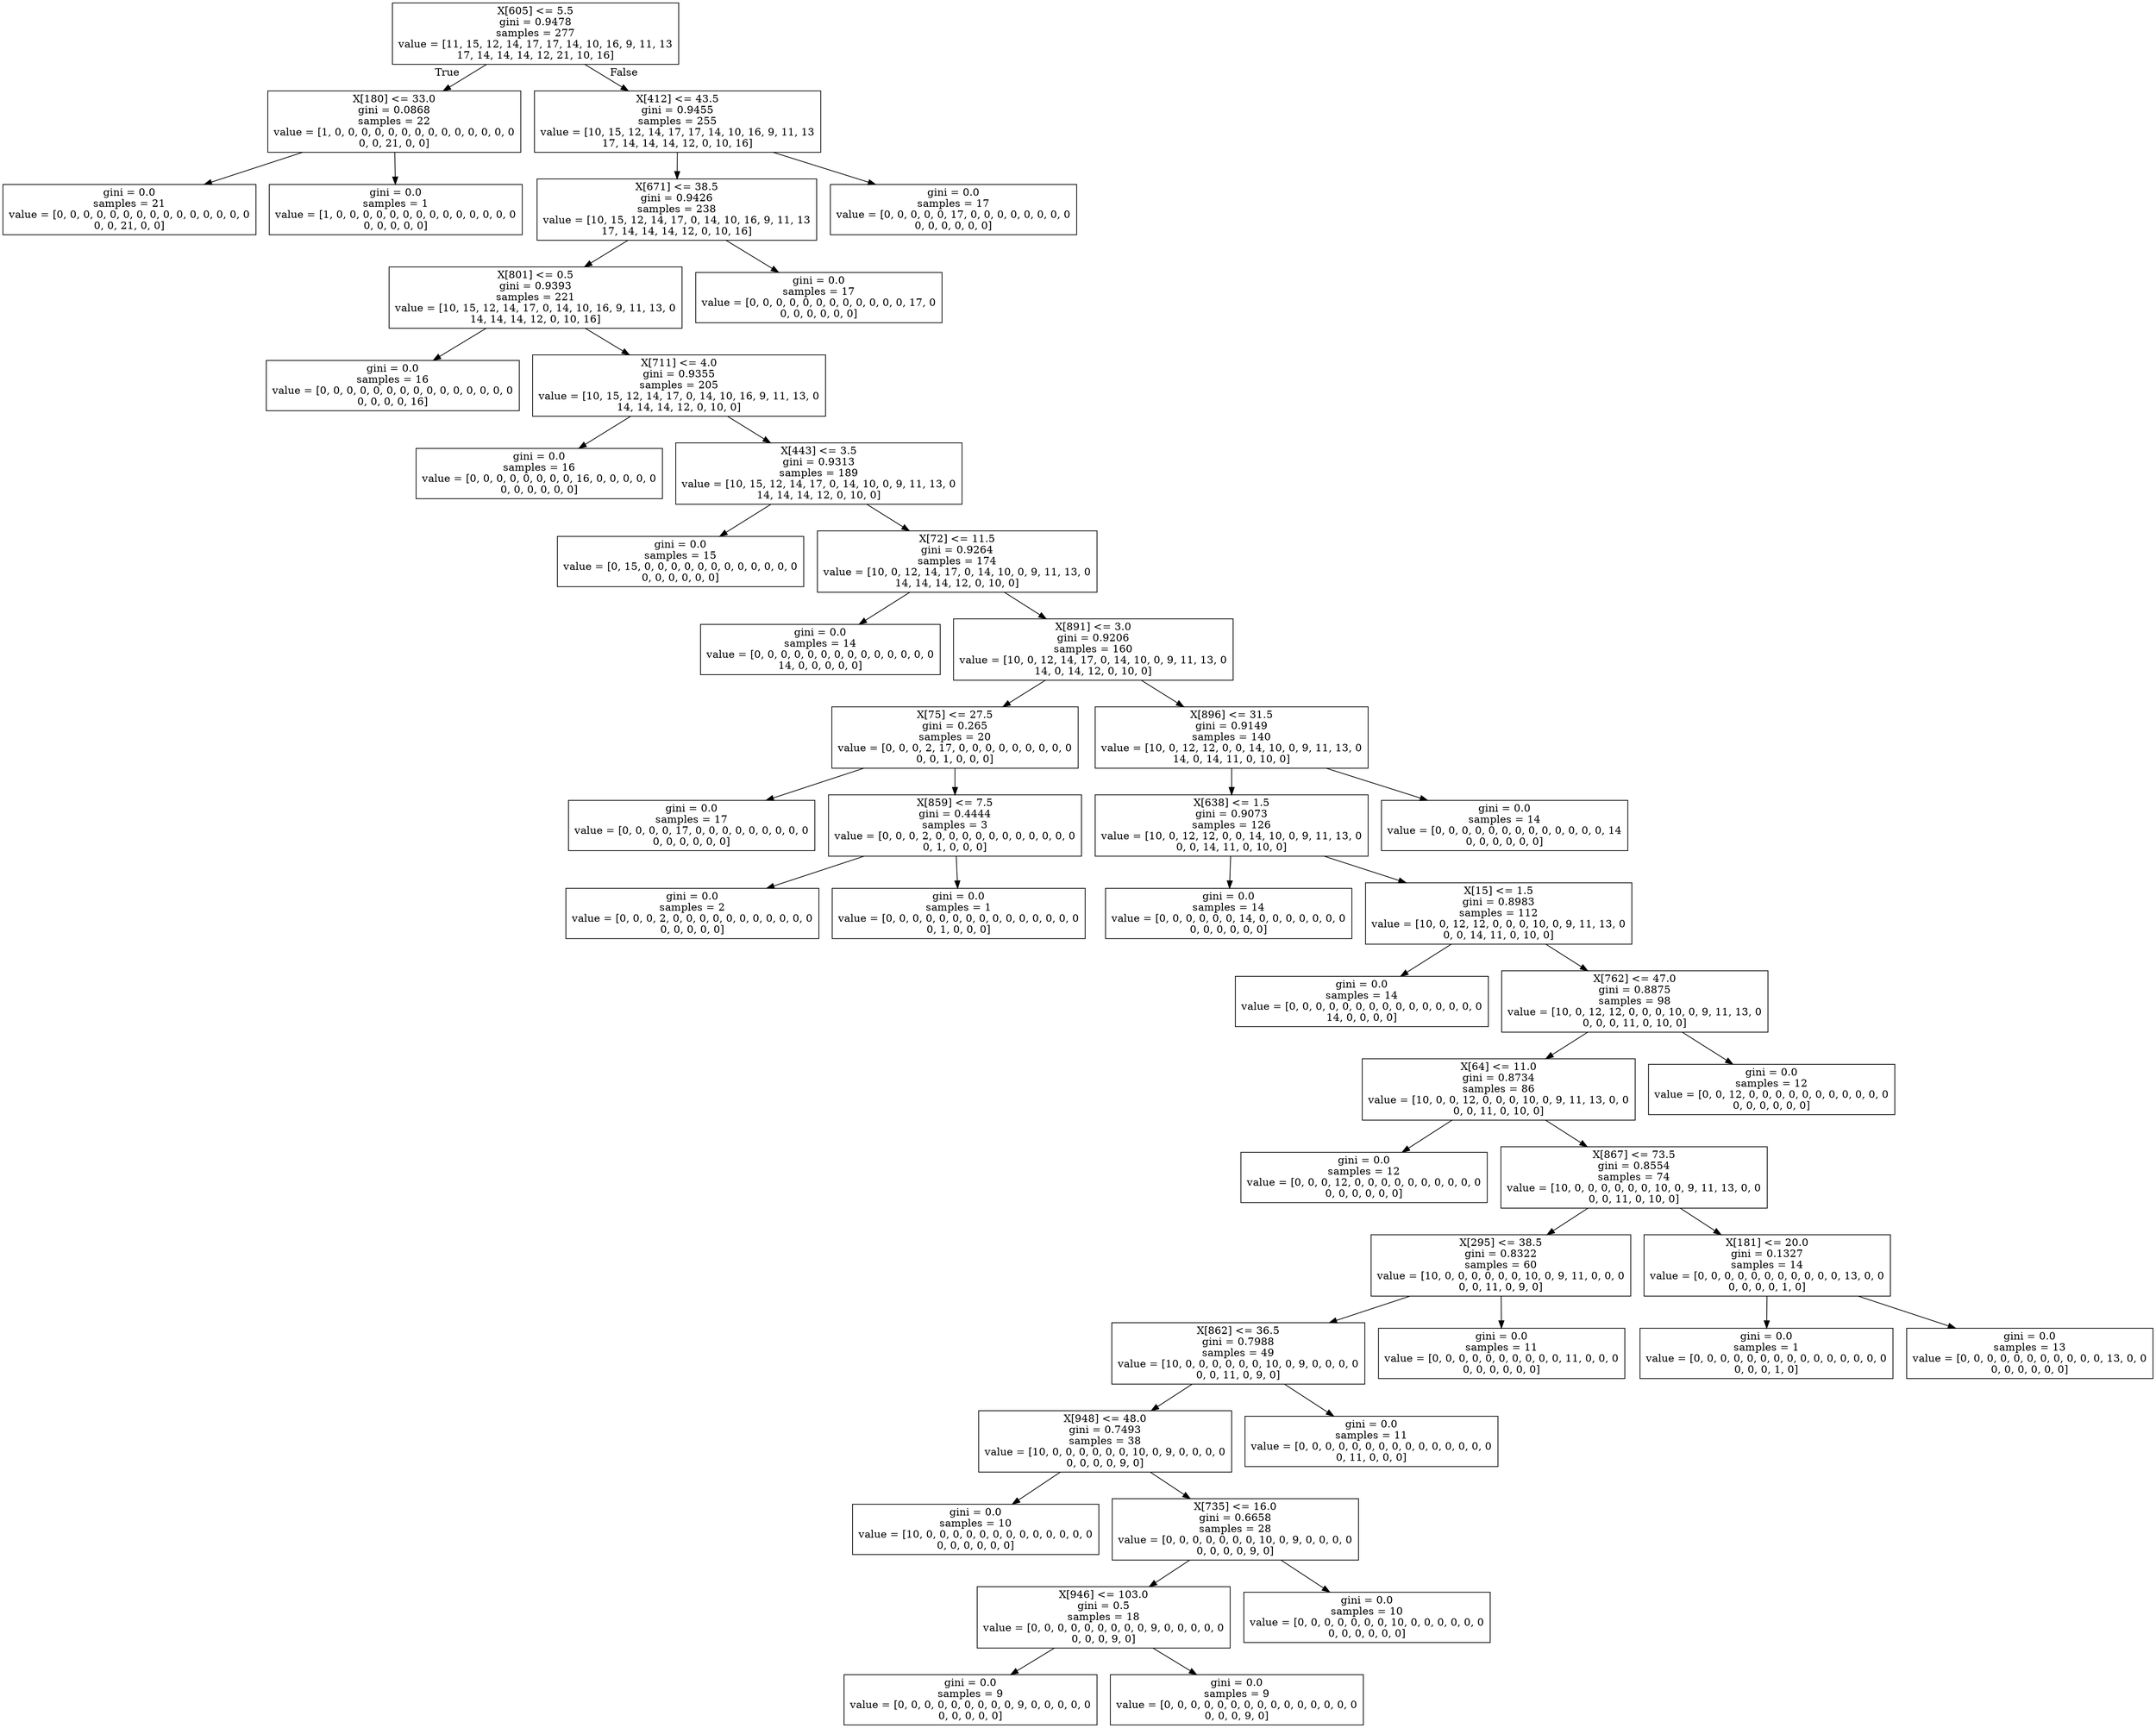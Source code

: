 digraph Tree {
node [shape=box] ;
0 [label="X[605] <= 5.5\ngini = 0.9478\nsamples = 277\nvalue = [11, 15, 12, 14, 17, 17, 14, 10, 16, 9, 11, 13\n17, 14, 14, 14, 12, 21, 10, 16]"] ;
1 [label="X[180] <= 33.0\ngini = 0.0868\nsamples = 22\nvalue = [1, 0, 0, 0, 0, 0, 0, 0, 0, 0, 0, 0, 0, 0, 0\n0, 0, 21, 0, 0]"] ;
0 -> 1 [labeldistance=2.5, labelangle=45, headlabel="True"] ;
2 [label="gini = 0.0\nsamples = 21\nvalue = [0, 0, 0, 0, 0, 0, 0, 0, 0, 0, 0, 0, 0, 0, 0\n0, 0, 21, 0, 0]"] ;
1 -> 2 ;
3 [label="gini = 0.0\nsamples = 1\nvalue = [1, 0, 0, 0, 0, 0, 0, 0, 0, 0, 0, 0, 0, 0, 0\n0, 0, 0, 0, 0]"] ;
1 -> 3 ;
4 [label="X[412] <= 43.5\ngini = 0.9455\nsamples = 255\nvalue = [10, 15, 12, 14, 17, 17, 14, 10, 16, 9, 11, 13\n17, 14, 14, 14, 12, 0, 10, 16]"] ;
0 -> 4 [labeldistance=2.5, labelangle=-45, headlabel="False"] ;
5 [label="X[671] <= 38.5\ngini = 0.9426\nsamples = 238\nvalue = [10, 15, 12, 14, 17, 0, 14, 10, 16, 9, 11, 13\n17, 14, 14, 14, 12, 0, 10, 16]"] ;
4 -> 5 ;
6 [label="X[801] <= 0.5\ngini = 0.9393\nsamples = 221\nvalue = [10, 15, 12, 14, 17, 0, 14, 10, 16, 9, 11, 13, 0\n14, 14, 14, 12, 0, 10, 16]"] ;
5 -> 6 ;
7 [label="gini = 0.0\nsamples = 16\nvalue = [0, 0, 0, 0, 0, 0, 0, 0, 0, 0, 0, 0, 0, 0, 0\n0, 0, 0, 0, 16]"] ;
6 -> 7 ;
8 [label="X[711] <= 4.0\ngini = 0.9355\nsamples = 205\nvalue = [10, 15, 12, 14, 17, 0, 14, 10, 16, 9, 11, 13, 0\n14, 14, 14, 12, 0, 10, 0]"] ;
6 -> 8 ;
9 [label="gini = 0.0\nsamples = 16\nvalue = [0, 0, 0, 0, 0, 0, 0, 0, 16, 0, 0, 0, 0, 0\n0, 0, 0, 0, 0, 0]"] ;
8 -> 9 ;
10 [label="X[443] <= 3.5\ngini = 0.9313\nsamples = 189\nvalue = [10, 15, 12, 14, 17, 0, 14, 10, 0, 9, 11, 13, 0\n14, 14, 14, 12, 0, 10, 0]"] ;
8 -> 10 ;
11 [label="gini = 0.0\nsamples = 15\nvalue = [0, 15, 0, 0, 0, 0, 0, 0, 0, 0, 0, 0, 0, 0\n0, 0, 0, 0, 0, 0]"] ;
10 -> 11 ;
12 [label="X[72] <= 11.5\ngini = 0.9264\nsamples = 174\nvalue = [10, 0, 12, 14, 17, 0, 14, 10, 0, 9, 11, 13, 0\n14, 14, 14, 12, 0, 10, 0]"] ;
10 -> 12 ;
13 [label="gini = 0.0\nsamples = 14\nvalue = [0, 0, 0, 0, 0, 0, 0, 0, 0, 0, 0, 0, 0, 0\n14, 0, 0, 0, 0, 0]"] ;
12 -> 13 ;
14 [label="X[891] <= 3.0\ngini = 0.9206\nsamples = 160\nvalue = [10, 0, 12, 14, 17, 0, 14, 10, 0, 9, 11, 13, 0\n14, 0, 14, 12, 0, 10, 0]"] ;
12 -> 14 ;
15 [label="X[75] <= 27.5\ngini = 0.265\nsamples = 20\nvalue = [0, 0, 0, 2, 17, 0, 0, 0, 0, 0, 0, 0, 0, 0\n0, 0, 1, 0, 0, 0]"] ;
14 -> 15 ;
16 [label="gini = 0.0\nsamples = 17\nvalue = [0, 0, 0, 0, 17, 0, 0, 0, 0, 0, 0, 0, 0, 0\n0, 0, 0, 0, 0, 0]"] ;
15 -> 16 ;
17 [label="X[859] <= 7.5\ngini = 0.4444\nsamples = 3\nvalue = [0, 0, 0, 2, 0, 0, 0, 0, 0, 0, 0, 0, 0, 0, 0\n0, 1, 0, 0, 0]"] ;
15 -> 17 ;
18 [label="gini = 0.0\nsamples = 2\nvalue = [0, 0, 0, 2, 0, 0, 0, 0, 0, 0, 0, 0, 0, 0, 0\n0, 0, 0, 0, 0]"] ;
17 -> 18 ;
19 [label="gini = 0.0\nsamples = 1\nvalue = [0, 0, 0, 0, 0, 0, 0, 0, 0, 0, 0, 0, 0, 0, 0\n0, 1, 0, 0, 0]"] ;
17 -> 19 ;
20 [label="X[896] <= 31.5\ngini = 0.9149\nsamples = 140\nvalue = [10, 0, 12, 12, 0, 0, 14, 10, 0, 9, 11, 13, 0\n14, 0, 14, 11, 0, 10, 0]"] ;
14 -> 20 ;
21 [label="X[638] <= 1.5\ngini = 0.9073\nsamples = 126\nvalue = [10, 0, 12, 12, 0, 0, 14, 10, 0, 9, 11, 13, 0\n0, 0, 14, 11, 0, 10, 0]"] ;
20 -> 21 ;
22 [label="gini = 0.0\nsamples = 14\nvalue = [0, 0, 0, 0, 0, 0, 14, 0, 0, 0, 0, 0, 0, 0\n0, 0, 0, 0, 0, 0]"] ;
21 -> 22 ;
23 [label="X[15] <= 1.5\ngini = 0.8983\nsamples = 112\nvalue = [10, 0, 12, 12, 0, 0, 0, 10, 0, 9, 11, 13, 0\n0, 0, 14, 11, 0, 10, 0]"] ;
21 -> 23 ;
24 [label="gini = 0.0\nsamples = 14\nvalue = [0, 0, 0, 0, 0, 0, 0, 0, 0, 0, 0, 0, 0, 0, 0\n14, 0, 0, 0, 0]"] ;
23 -> 24 ;
25 [label="X[762] <= 47.0\ngini = 0.8875\nsamples = 98\nvalue = [10, 0, 12, 12, 0, 0, 0, 10, 0, 9, 11, 13, 0\n0, 0, 0, 11, 0, 10, 0]"] ;
23 -> 25 ;
26 [label="X[64] <= 11.0\ngini = 0.8734\nsamples = 86\nvalue = [10, 0, 0, 12, 0, 0, 0, 10, 0, 9, 11, 13, 0, 0\n0, 0, 11, 0, 10, 0]"] ;
25 -> 26 ;
27 [label="gini = 0.0\nsamples = 12\nvalue = [0, 0, 0, 12, 0, 0, 0, 0, 0, 0, 0, 0, 0, 0\n0, 0, 0, 0, 0, 0]"] ;
26 -> 27 ;
28 [label="X[867] <= 73.5\ngini = 0.8554\nsamples = 74\nvalue = [10, 0, 0, 0, 0, 0, 0, 10, 0, 9, 11, 13, 0, 0\n0, 0, 11, 0, 10, 0]"] ;
26 -> 28 ;
29 [label="X[295] <= 38.5\ngini = 0.8322\nsamples = 60\nvalue = [10, 0, 0, 0, 0, 0, 0, 10, 0, 9, 11, 0, 0, 0\n0, 0, 11, 0, 9, 0]"] ;
28 -> 29 ;
30 [label="X[862] <= 36.5\ngini = 0.7988\nsamples = 49\nvalue = [10, 0, 0, 0, 0, 0, 0, 10, 0, 9, 0, 0, 0, 0\n0, 0, 11, 0, 9, 0]"] ;
29 -> 30 ;
31 [label="X[948] <= 48.0\ngini = 0.7493\nsamples = 38\nvalue = [10, 0, 0, 0, 0, 0, 0, 10, 0, 9, 0, 0, 0, 0\n0, 0, 0, 0, 9, 0]"] ;
30 -> 31 ;
32 [label="gini = 0.0\nsamples = 10\nvalue = [10, 0, 0, 0, 0, 0, 0, 0, 0, 0, 0, 0, 0, 0\n0, 0, 0, 0, 0, 0]"] ;
31 -> 32 ;
33 [label="X[735] <= 16.0\ngini = 0.6658\nsamples = 28\nvalue = [0, 0, 0, 0, 0, 0, 0, 10, 0, 9, 0, 0, 0, 0\n0, 0, 0, 0, 9, 0]"] ;
31 -> 33 ;
34 [label="X[946] <= 103.0\ngini = 0.5\nsamples = 18\nvalue = [0, 0, 0, 0, 0, 0, 0, 0, 0, 9, 0, 0, 0, 0, 0\n0, 0, 0, 9, 0]"] ;
33 -> 34 ;
35 [label="gini = 0.0\nsamples = 9\nvalue = [0, 0, 0, 0, 0, 0, 0, 0, 0, 9, 0, 0, 0, 0, 0\n0, 0, 0, 0, 0]"] ;
34 -> 35 ;
36 [label="gini = 0.0\nsamples = 9\nvalue = [0, 0, 0, 0, 0, 0, 0, 0, 0, 0, 0, 0, 0, 0, 0\n0, 0, 0, 9, 0]"] ;
34 -> 36 ;
37 [label="gini = 0.0\nsamples = 10\nvalue = [0, 0, 0, 0, 0, 0, 0, 10, 0, 0, 0, 0, 0, 0\n0, 0, 0, 0, 0, 0]"] ;
33 -> 37 ;
38 [label="gini = 0.0\nsamples = 11\nvalue = [0, 0, 0, 0, 0, 0, 0, 0, 0, 0, 0, 0, 0, 0, 0\n0, 11, 0, 0, 0]"] ;
30 -> 38 ;
39 [label="gini = 0.0\nsamples = 11\nvalue = [0, 0, 0, 0, 0, 0, 0, 0, 0, 0, 11, 0, 0, 0\n0, 0, 0, 0, 0, 0]"] ;
29 -> 39 ;
40 [label="X[181] <= 20.0\ngini = 0.1327\nsamples = 14\nvalue = [0, 0, 0, 0, 0, 0, 0, 0, 0, 0, 0, 13, 0, 0\n0, 0, 0, 0, 1, 0]"] ;
28 -> 40 ;
41 [label="gini = 0.0\nsamples = 1\nvalue = [0, 0, 0, 0, 0, 0, 0, 0, 0, 0, 0, 0, 0, 0, 0\n0, 0, 0, 1, 0]"] ;
40 -> 41 ;
42 [label="gini = 0.0\nsamples = 13\nvalue = [0, 0, 0, 0, 0, 0, 0, 0, 0, 0, 0, 13, 0, 0\n0, 0, 0, 0, 0, 0]"] ;
40 -> 42 ;
43 [label="gini = 0.0\nsamples = 12\nvalue = [0, 0, 12, 0, 0, 0, 0, 0, 0, 0, 0, 0, 0, 0\n0, 0, 0, 0, 0, 0]"] ;
25 -> 43 ;
44 [label="gini = 0.0\nsamples = 14\nvalue = [0, 0, 0, 0, 0, 0, 0, 0, 0, 0, 0, 0, 0, 14\n0, 0, 0, 0, 0, 0]"] ;
20 -> 44 ;
45 [label="gini = 0.0\nsamples = 17\nvalue = [0, 0, 0, 0, 0, 0, 0, 0, 0, 0, 0, 0, 17, 0\n0, 0, 0, 0, 0, 0]"] ;
5 -> 45 ;
46 [label="gini = 0.0\nsamples = 17\nvalue = [0, 0, 0, 0, 0, 17, 0, 0, 0, 0, 0, 0, 0, 0\n0, 0, 0, 0, 0, 0]"] ;
4 -> 46 ;
}